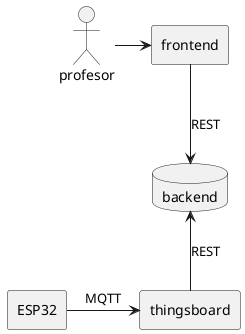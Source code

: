 @startuml

skinparam componentStyle rectangle

database backend

actor profesor

[profesor] -> [frontend]
[frontend] -down-> [backend] : REST
[thingsboard] -up-> [backend] : REST
[ESP32] -> [thingsboard] : MQTT


@enduml